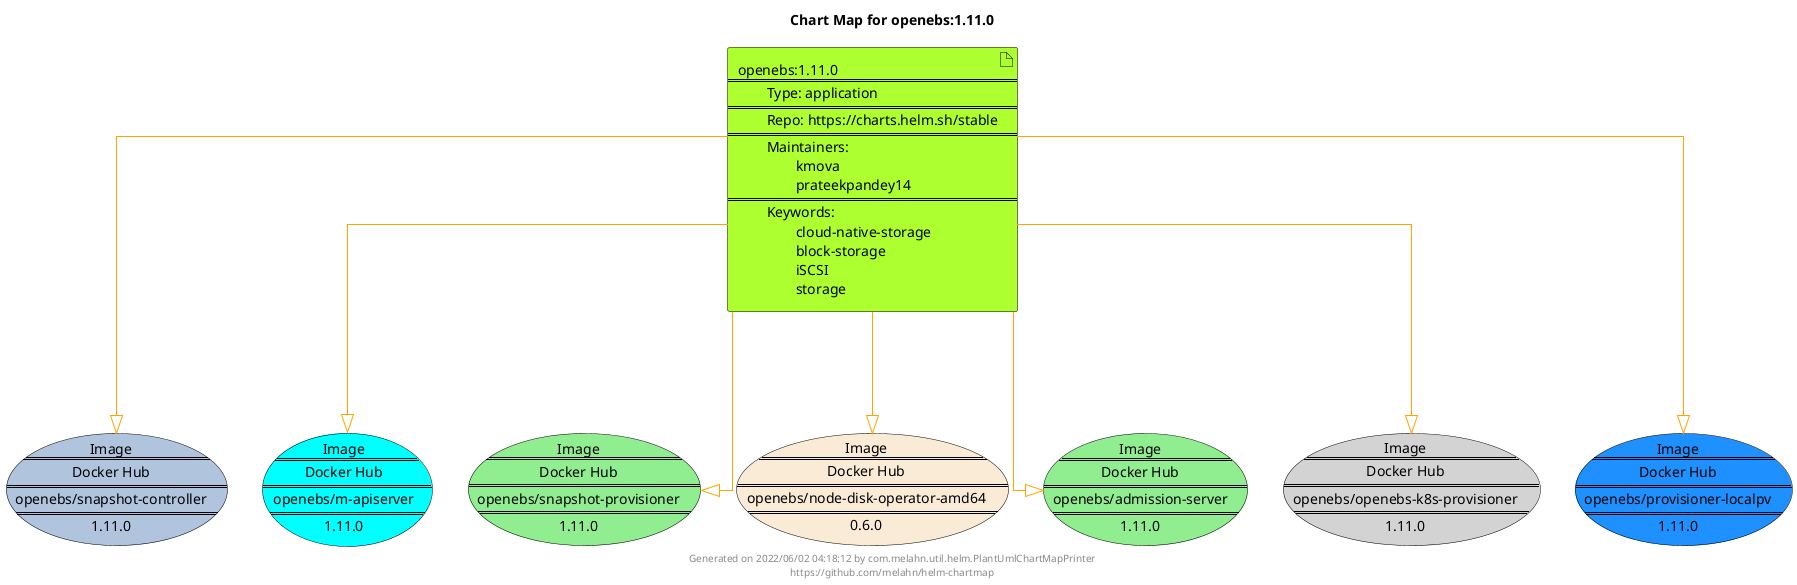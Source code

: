 @startuml
skinparam linetype ortho
skinparam backgroundColor white
skinparam usecaseBorderColor black
skinparam usecaseArrowColor LightSlateGray
skinparam artifactBorderColor black
skinparam artifactArrowColor LightSlateGray

title Chart Map for openebs:1.11.0

'There is one referenced Helm Chart
artifact "openebs:1.11.0\n====\n\tType: application\n====\n\tRepo: https://charts.helm.sh/stable\n====\n\tMaintainers: \n\t\tkmova\n\t\tprateekpandey14\n====\n\tKeywords: \n\t\tcloud-native-storage\n\t\tblock-storage\n\t\tiSCSI\n\t\tstorage" as openebs_1_11_0 #GreenYellow

'There are 7 referenced Docker Images
usecase "Image\n====\nDocker Hub\n====\nopenebs/snapshot-controller\n====\n1.11.0" as openebs_snapshot_controller_1_11_0 #LightSteelBlue
usecase "Image\n====\nDocker Hub\n====\nopenebs/m-apiserver\n====\n1.11.0" as openebs_m_apiserver_1_11_0 #Cyan
usecase "Image\n====\nDocker Hub\n====\nopenebs/snapshot-provisioner\n====\n1.11.0" as openebs_snapshot_provisioner_1_11_0 #LightGreen
usecase "Image\n====\nDocker Hub\n====\nopenebs/node-disk-operator-amd64\n====\n0.6.0" as openebs_node_disk_operator_amd64_0_6_0 #AntiqueWhite
usecase "Image\n====\nDocker Hub\n====\nopenebs/admission-server\n====\n1.11.0" as openebs_admission_server_1_11_0 #LightGreen
usecase "Image\n====\nDocker Hub\n====\nopenebs/openebs-k8s-provisioner\n====\n1.11.0" as openebs_openebs_k8s_provisioner_1_11_0 #LightGrey
usecase "Image\n====\nDocker Hub\n====\nopenebs/provisioner-localpv\n====\n1.11.0" as openebs_provisioner_localpv_1_11_0 #DodgerBlue

'Chart Dependencies
openebs_1_11_0--[#orange]-|>openebs_openebs_k8s_provisioner_1_11_0
openebs_1_11_0--[#orange]-|>openebs_snapshot_controller_1_11_0
openebs_1_11_0--[#orange]-|>openebs_snapshot_provisioner_1_11_0
openebs_1_11_0--[#orange]-|>openebs_node_disk_operator_amd64_0_6_0
openebs_1_11_0--[#orange]-|>openebs_provisioner_localpv_1_11_0
openebs_1_11_0--[#orange]-|>openebs_m_apiserver_1_11_0
openebs_1_11_0--[#orange]-|>openebs_admission_server_1_11_0

center footer Generated on 2022/06/02 04:18:12 by com.melahn.util.helm.PlantUmlChartMapPrinter\nhttps://github.com/melahn/helm-chartmap
@enduml
